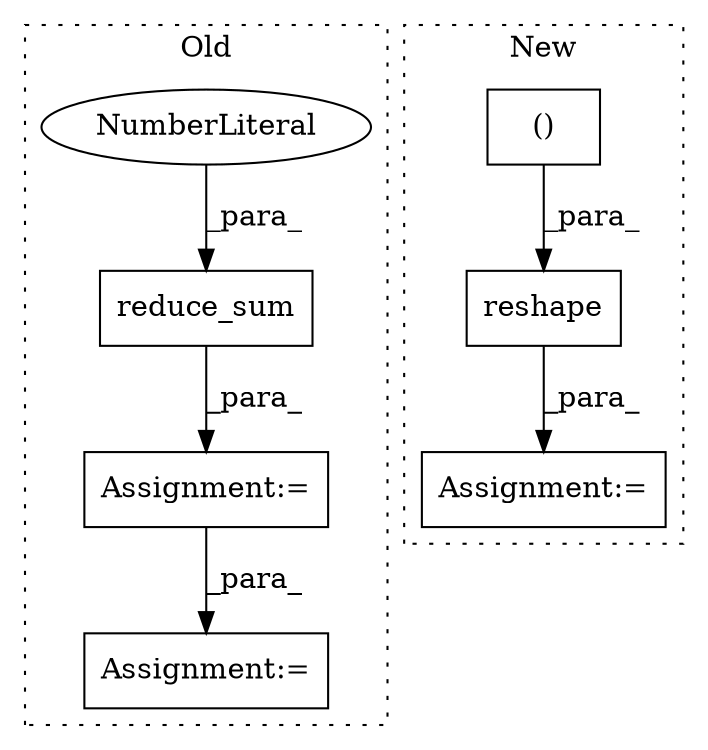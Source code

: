 digraph G {
subgraph cluster0 {
1 [label="reduce_sum" a="32" s="10769,10783" l="11,1" shape="box"];
3 [label="NumberLiteral" a="34" s="10782" l="1" shape="ellipse"];
6 [label="Assignment:=" a="7" s="10967" l="1" shape="box"];
7 [label="Assignment:=" a="7" s="10757" l="1" shape="box"];
label = "Old";
style="dotted";
}
subgraph cluster1 {
2 [label="reshape" a="32" s="11003,11053" l="8,2" shape="box"];
4 [label="Assignment:=" a="7" s="10965" l="1" shape="box"];
5 [label="()" a="106" s="11028" l="25" shape="box"];
label = "New";
style="dotted";
}
1 -> 7 [label="_para_"];
2 -> 4 [label="_para_"];
3 -> 1 [label="_para_"];
5 -> 2 [label="_para_"];
7 -> 6 [label="_para_"];
}